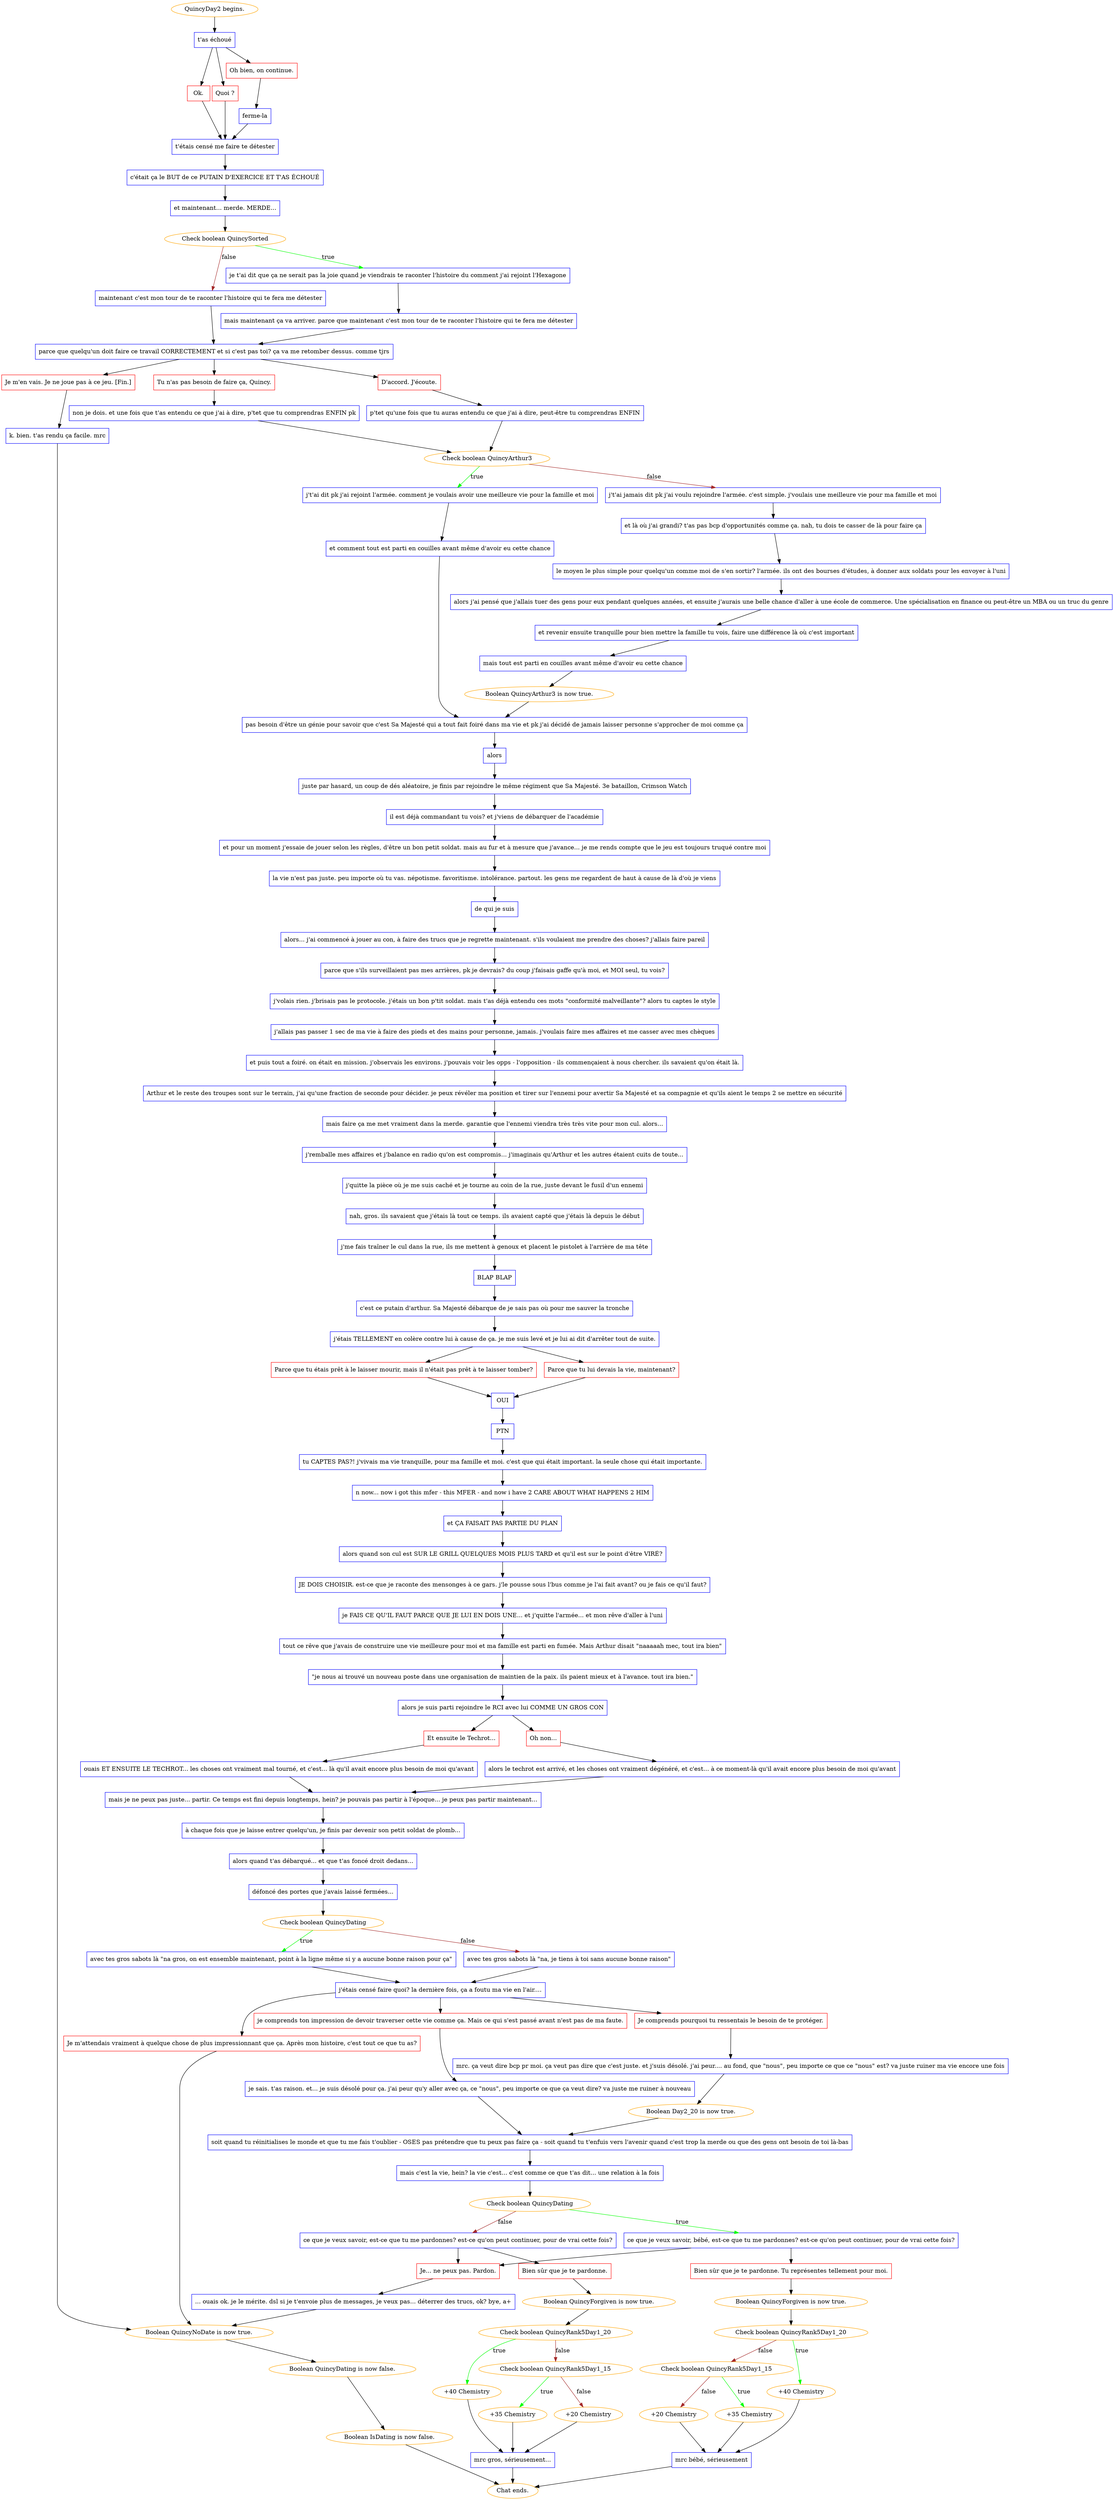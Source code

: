 digraph {
	"QuincyDay2 begins." [color=orange];
		"QuincyDay2 begins." -> j3064269707;
	j3064269707 [label="t'as échoué",shape=box,color=blue];
		j3064269707 -> j237445063;
		j3064269707 -> j4200317309;
		j3064269707 -> j3567866390;
	j237445063 [label="Ok.",shape=box,color=red];
		j237445063 -> j4013353328;
	j4200317309 [label="Quoi ?",shape=box,color=red];
		j4200317309 -> j4013353328;
	j3567866390 [label="Oh bien, on continue.",shape=box,color=red];
		j3567866390 -> j1343203311;
	j4013353328 [label="t'étais censé me faire te détester",shape=box,color=blue];
		j4013353328 -> j3297920957;
	j1343203311 [label="ferme-la",shape=box,color=blue];
		j1343203311 -> j4013353328;
	j3297920957 [label="c'était ça le BUT de ce PUTAIN D'EXERCICE ET T'AS ÉCHOUÉ",shape=box,color=blue];
		j3297920957 -> j2795199385;
	j2795199385 [label="et maintenant... merde. MERDE...",shape=box,color=blue];
		j2795199385 -> j1602321695;
	j1602321695 [label="Check boolean QuincySorted",color=orange];
		j1602321695 -> j4224300542 [label=true,color=green];
		j1602321695 -> j1932322569 [label=false,color=brown];
	j4224300542 [label="je t'ai dit que ça ne serait pas la joie quand je viendrais te raconter l'histoire du comment j'ai rejoint l'Hexagone",shape=box,color=blue];
		j4224300542 -> j3396071544;
	j1932322569 [label="maintenant c'est mon tour de te raconter l'histoire qui te fera me détester",shape=box,color=blue];
		j1932322569 -> j3563218941;
	j3396071544 [label="mais maintenant ça va arriver. parce que maintenant c'est mon tour de te raconter l'histoire qui te fera me détester",shape=box,color=blue];
		j3396071544 -> j3563218941;
	j3563218941 [label="parce que quelqu'un doit faire ce travail CORRECTEMENT et si c'est pas toi? ça va me retomber dessus. comme tjrs",shape=box,color=blue];
		j3563218941 -> j759734090;
		j3563218941 -> j4004983248;
		j3563218941 -> j135756758;
	j759734090 [label="D'accord. J'écoute.",shape=box,color=red];
		j759734090 -> j3178483383;
	j4004983248 [label="Tu n'as pas besoin de faire ça, Quincy.",shape=box,color=red];
		j4004983248 -> j3216746664;
	j135756758 [label="Je m'en vais. Je ne joue pas à ce jeu. [Fin.]",shape=box,color=red];
		j135756758 -> j2797919712;
	j3178483383 [label="p'tet qu'une fois que tu auras entendu ce que j'ai à dire, peut-être tu comprendras ENFIN",shape=box,color=blue];
		j3178483383 -> j2846131231;
	j3216746664 [label="non je dois. et une fois que t'as entendu ce que j'ai à dire, p'tet que tu comprendras ENFIN pk",shape=box,color=blue];
		j3216746664 -> j2846131231;
	j2797919712 [label="k. bien. t'as rendu ça facile. mrc",shape=box,color=blue];
		j2797919712 -> j2319655028;
	j2846131231 [label="Check boolean QuincyArthur3",color=orange];
		j2846131231 -> j546942938 [label=true,color=green];
		j2846131231 -> j3202953095 [label=false,color=brown];
	j2319655028 [label="Boolean QuincyNoDate is now true.",color=orange];
		j2319655028 -> j1884175600;
	j546942938 [label="j't'ai dit pk j'ai rejoint l'armée. comment je voulais avoir une meilleure vie pour la famille et moi",shape=box,color=blue];
		j546942938 -> j78794244;
	j3202953095 [label="j't'ai jamais dit pk j'ai voulu rejoindre l'armée. c'est simple. j'voulais une meilleure vie pour ma famille et moi",shape=box,color=blue];
		j3202953095 -> j2456601909;
	j1884175600 [label="Boolean QuincyDating is now false.",color=orange];
		j1884175600 -> j1242024027;
	j78794244 [label="et comment tout est parti en couilles avant même d'avoir eu cette chance",shape=box,color=blue];
		j78794244 -> j1632187500;
	j2456601909 [label="et là où j'ai grandi? t'as pas bcp d'opportunités comme ça. nah, tu dois te casser de là pour faire ça",shape=box,color=blue];
		j2456601909 -> j3935539188;
	j1242024027 [label="Boolean IsDating is now false.",color=orange];
		j1242024027 -> "Chat ends.";
	j1632187500 [label="pas besoin d'être un génie pour savoir que c'est Sa Majesté qui a tout fait foiré dans ma vie et pk j'ai décidé de jamais laisser personne s'approcher de moi comme ça",shape=box,color=blue];
		j1632187500 -> j2120942062;
	j3935539188 [label="le moyen le plus simple pour quelqu'un comme moi de s'en sortir? l'armée. ils ont des bourses d'études, à donner aux soldats pour les envoyer à l'uni",shape=box,color=blue];
		j3935539188 -> j339839306;
	"Chat ends." [color=orange];
	j2120942062 [label="alors",shape=box,color=blue];
		j2120942062 -> j1972249860;
	j339839306 [label="alors j'ai pensé que j'allais tuer des gens pour eux pendant quelques années, et ensuite j'aurais une belle chance d'aller à une école de commerce. Une spécialisation en finance ou peut-être un MBA ou un truc du genre",shape=box,color=blue];
		j339839306 -> j4008614683;
	j1972249860 [label="juste par hasard, un coup de dés aléatoire, je finis par rejoindre le même régiment que Sa Majesté. 3e bataillon, Crimson Watch",shape=box,color=blue];
		j1972249860 -> j4291797560;
	j4008614683 [label="et revenir ensuite tranquille pour bien mettre la famille tu vois, faire une différence là où c'est important",shape=box,color=blue];
		j4008614683 -> j706031213;
	j4291797560 [label="il est déjà commandant tu vois? et j'viens de débarquer de l'académie",shape=box,color=blue];
		j4291797560 -> j2509069803;
	j706031213 [label="mais tout est parti en couilles avant même d'avoir eu cette chance",shape=box,color=blue];
		j706031213 -> j997987188;
	j2509069803 [label="et pour un moment j'essaie de jouer selon les règles, d'être un bon petit soldat. mais au fur et à mesure que j'avance... je me rends compte que le jeu est toujours truqué contre moi",shape=box,color=blue];
		j2509069803 -> j3634652897;
	j997987188 [label="Boolean QuincyArthur3 is now true.",color=orange];
		j997987188 -> j1632187500;
	j3634652897 [label="la vie n'est pas juste. peu importe où tu vas. népotisme. favoritisme. intolérance. partout. les gens me regardent de haut à cause de là d'où je viens",shape=box,color=blue];
		j3634652897 -> j768307660;
	j768307660 [label="de qui je suis",shape=box,color=blue];
		j768307660 -> j2977339357;
	j2977339357 [label="alors... j'ai commencé à jouer au con, à faire des trucs que je regrette maintenant. s'ils voulaient me prendre des choses? j'allais faire pareil",shape=box,color=blue];
		j2977339357 -> j944933720;
	j944933720 [label="parce que s'ils surveillaient pas mes arrières, pk je devrais? du coup j'faisais gaffe qu'à moi, et MOI seul, tu vois?",shape=box,color=blue];
		j944933720 -> j4191425797;
	j4191425797 [label="j'volais rien. j'brisais pas le protocole. j'étais un bon p'tit soldat. mais t'as déjà entendu ces mots \"conformité malveillante\"? alors tu captes le style",shape=box,color=blue];
		j4191425797 -> j2718889309;
	j2718889309 [label="j'allais pas passer 1 sec de ma vie à faire des pieds et des mains pour personne, jamais. j'voulais faire mes affaires et me casser avec mes chèques",shape=box,color=blue];
		j2718889309 -> j3454813670;
	j3454813670 [label="et puis tout a foiré. on était en mission. j'observais les environs. j'pouvais voir les opps - l'opposition - ils commençaient à nous chercher. ils savaient qu'on était là.",shape=box,color=blue];
		j3454813670 -> j2490699222;
	j2490699222 [label="Arthur et le reste des troupes sont sur le terrain, j'ai qu'une fraction de seconde pour décider. je peux révéler ma position et tirer sur l'ennemi pour avertir Sa Majesté et sa compagnie et qu'ils aient le temps 2 se mettre en sécurité",shape=box,color=blue];
		j2490699222 -> j626629878;
	j626629878 [label="mais faire ça me met vraiment dans la merde. garantie que l'ennemi viendra très très vite pour mon cul. alors...",shape=box,color=blue];
		j626629878 -> j2383033244;
	j2383033244 [label="j'remballe mes affaires et j'balance en radio qu'on est compromis... j'imaginais qu'Arthur et les autres étaient cuits de toute...",shape=box,color=blue];
		j2383033244 -> j308212316;
	j308212316 [label="j'quitte la pièce où je me suis caché et je tourne au coin de la rue, juste devant le fusil d'un ennemi",shape=box,color=blue];
		j308212316 -> j2505612586;
	j2505612586 [label="nah, gros. ils savaient que j'étais là tout ce temps. ils avaient capté que j'étais là depuis le début",shape=box,color=blue];
		j2505612586 -> j3251213684;
	j3251213684 [label="j'me fais traîner le cul dans la rue, ils me mettent à genoux et placent le pistolet à l'arrière de ma tête",shape=box,color=blue];
		j3251213684 -> j1431421057;
	j1431421057 [label="BLAP BLAP",shape=box,color=blue];
		j1431421057 -> j2783601167;
	j2783601167 [label="c'est ce putain d'arthur. Sa Majesté débarque de je sais pas où pour me sauver la tronche",shape=box,color=blue];
		j2783601167 -> j10481049;
	j10481049 [label="j'étais TELLEMENT en colère contre lui à cause de ça. je me suis levé et je lui ai dit d'arrêter tout de suite.",shape=box,color=blue];
		j10481049 -> j3985440890;
		j10481049 -> j2008408341;
	j3985440890 [label="Parce que tu étais prêt à le laisser mourir, mais il n'était pas prêt à te laisser tomber?",shape=box,color=red];
		j3985440890 -> j2398371023;
	j2008408341 [label="Parce que tu lui devais la vie, maintenant?",shape=box,color=red];
		j2008408341 -> j2398371023;
	j2398371023 [label="OUI",shape=box,color=blue];
		j2398371023 -> j42135387;
	j42135387 [label="PTN",shape=box,color=blue];
		j42135387 -> j3402933578;
	j3402933578 [label="tu CAPTES PAS?! j'vivais ma vie tranquille, pour ma famille et moi. c'est que qui était important. la seule chose qui était importante.",shape=box,color=blue];
		j3402933578 -> j3000311460;
	j3000311460 [label="n now... now i got this mfer - this MFER - and now i have 2 CARE ABOUT WHAT HAPPENS 2 HIM",shape=box,color=blue];
		j3000311460 -> j987161980;
	j987161980 [label="et ÇA FAISAIT PAS PARTIE DU PLAN",shape=box,color=blue];
		j987161980 -> j2769458989;
	j2769458989 [label="alors quand son cul est SUR LE GRILL QUELQUES MOIS PLUS TARD et qu'il est sur le point d'être VIRÉ?",shape=box,color=blue];
		j2769458989 -> j1486856142;
	j1486856142 [label="JE DOIS CHOISIR. est-ce que je raconte des mensonges à ce gars. j'le pousse sous l'bus comme je l'ai fait avant? ou je fais ce qu'il faut?",shape=box,color=blue];
		j1486856142 -> j934261529;
	j934261529 [label="je FAIS CE QU'IL FAUT PARCE QUE JE LUI EN DOIS UNE... et j'quitte l'armée... et mon rêve d'aller à l'uni",shape=box,color=blue];
		j934261529 -> j168673172;
	j168673172 [label="tout ce rêve que j'avais de construire une vie meilleure pour moi et ma famille est parti en fumée. Mais Arthur disait \"naaaaah mec, tout ira bien\"",shape=box,color=blue];
		j168673172 -> j538646876;
	j538646876 [label="\"je nous ai trouvé un nouveau poste dans une organisation de maintien de la paix. ils paient mieux et à l'avance. tout ira bien.\"",shape=box,color=blue];
		j538646876 -> j1655824724;
	j1655824724 [label="alors je suis parti rejoindre le RCI avec lui COMME UN GROS CON",shape=box,color=blue];
		j1655824724 -> j498452428;
		j1655824724 -> j2230919618;
	j498452428 [label="Et ensuite le Techrot...",shape=box,color=red];
		j498452428 -> j3045267307;
	j2230919618 [label="Oh non...",shape=box,color=red];
		j2230919618 -> j1161653830;
	j3045267307 [label="ouais ET ENSUITE LE TECHROT... les choses ont vraiment mal tourné, et c'est... là qu'il avait encore plus besoin de moi qu'avant",shape=box,color=blue];
		j3045267307 -> j1297818173;
	j1161653830 [label="alors le techrot est arrivé, et les choses ont vraiment dégénéré, et c'est... à ce moment-là qu'il avait encore plus besoin de moi qu'avant",shape=box,color=blue];
		j1161653830 -> j1297818173;
	j1297818173 [label="mais je ne peux pas juste... partir. Ce temps est fini depuis longtemps, hein? je pouvais pas partir à l'époque... je peux pas partir maintenant...",shape=box,color=blue];
		j1297818173 -> j1262182237;
	j1262182237 [label="à chaque fois que je laisse entrer quelqu'un, je finis par devenir son petit soldat de plomb...",shape=box,color=blue];
		j1262182237 -> j43255137;
	j43255137 [label="alors quand t'as débarqué... et que t'as foncé droit dedans...",shape=box,color=blue];
		j43255137 -> j3926604618;
	j3926604618 [label="défoncé des portes que j'avais laissé fermées...",shape=box,color=blue];
		j3926604618 -> j1024679802;
	j1024679802 [label="Check boolean QuincyDating",color=orange];
		j1024679802 -> j2655456643 [label=true,color=green];
		j1024679802 -> j49334678 [label=false,color=brown];
	j2655456643 [label="avec tes gros sabots là \"na gros, on est ensemble maintenant, point à la ligne même si y a aucune bonne raison pour ça\"",shape=box,color=blue];
		j2655456643 -> j3900079128;
	j49334678 [label="avec tes gros sabots là \"na, je tiens à toi sans aucune bonne raison\"",shape=box,color=blue];
		j49334678 -> j3900079128;
	j3900079128 [label="j'étais censé faire quoi? la dernière fois, ça a foutu ma vie en l'air....",shape=box,color=blue];
		j3900079128 -> j683379414;
		j3900079128 -> j3274892889;
		j3900079128 -> j1956813358;
	j683379414 [label="je comprends ton impression de devoir traverser cette vie comme ça. Mais ce qui s'est passé avant n'est pas de ma faute.",shape=box,color=red];
		j683379414 -> j1861682173;
	j3274892889 [label="Je comprends pourquoi tu ressentais le besoin de te protéger.",shape=box,color=red];
		j3274892889 -> j741190612;
	j1956813358 [label="Je m'attendais vraiment à quelque chose de plus impressionnant que ça. Après mon histoire, c'est tout ce que tu as?",shape=box,color=red];
		j1956813358 -> j2319655028;
	j1861682173 [label="je sais. t'as raison. et... je suis désolé pour ça. j'ai peur qu'y aller avec ça, ce \"nous\", peu importe ce que ça veut dire? va juste me ruiner à nouveau",shape=box,color=blue];
		j1861682173 -> j433525772;
	j741190612 [label="mrc. ça veut dire bcp pr moi. ça veut pas dire que c'est juste. et j'suis désolé. j'ai peur.... au fond, que \"nous\", peu importe ce que ce \"nous\" est? va juste ruiner ma vie encore une fois",shape=box,color=blue];
		j741190612 -> j1110254504;
	j433525772 [label="soit quand tu réinitialises le monde et que tu me fais t'oublier - OSES pas prétendre que tu peux pas faire ça - soit quand tu t'enfuis vers l'avenir quand c'est trop la merde ou que des gens ont besoin de toi là-bas",shape=box,color=blue];
		j433525772 -> j637442394;
	j1110254504 [label="Boolean Day2_20 is now true.",color=orange];
		j1110254504 -> j433525772;
	j637442394 [label="mais c'est la vie, hein? la vie c'est... c'est comme ce que t'as dit... une relation à la fois",shape=box,color=blue];
		j637442394 -> j3341990552;
	j3341990552 [label="Check boolean QuincyDating",color=orange];
		j3341990552 -> j67252779 [label=true,color=green];
		j3341990552 -> j2401702387 [label=false,color=brown];
	j67252779 [label="ce que je veux savoir, bébé, est-ce que tu me pardonnes? est-ce qu'on peut continuer, pour de vrai cette fois?",shape=box,color=blue];
		j67252779 -> j518987038;
		j67252779 -> j2403855412;
	j2401702387 [label="ce que je veux savoir, est-ce que tu me pardonnes? est-ce qu'on peut continuer, pour de vrai cette fois?",shape=box,color=blue];
		j2401702387 -> j3815791548;
		j2401702387 -> j2403855412;
	j518987038 [label="Bien sûr que je te pardonne. Tu représentes tellement pour moi.",shape=box,color=red];
		j518987038 -> j579010676;
	j2403855412 [label="Je... ne peux pas. Pardon.",shape=box,color=red];
		j2403855412 -> j915597792;
	j3815791548 [label="Bien sûr que je te pardonne.",shape=box,color=red];
		j3815791548 -> j2641407865;
	j579010676 [label="Boolean QuincyForgiven is now true.",color=orange];
		j579010676 -> j3990608872;
	j915597792 [label="... ouais ok. je le mérite. dsl si je t'envoie plus de messages, je veux pas... déterrer des trucs, ok? bye, a+",shape=box,color=blue];
		j915597792 -> j2319655028;
	j2641407865 [label="Boolean QuincyForgiven is now true.",color=orange];
		j2641407865 -> j3198299229;
	j3990608872 [label="Check boolean QuincyRank5Day1_20",color=orange];
		j3990608872 -> j2956152416 [label=true,color=green];
		j3990608872 -> j620959551 [label=false,color=brown];
	j3198299229 [label="Check boolean QuincyRank5Day1_20",color=orange];
		j3198299229 -> j1698134003 [label=true,color=green];
		j3198299229 -> j2557280760 [label=false,color=brown];
	j2956152416 [label="+40 Chemistry",color=orange];
		j2956152416 -> j1374844716;
	j620959551 [label="Check boolean QuincyRank5Day1_15",color=orange];
		j620959551 -> j2671218275 [label=true,color=green];
		j620959551 -> j3152904757 [label=false,color=brown];
	j1698134003 [label="+40 Chemistry",color=orange];
		j1698134003 -> j646837656;
	j2557280760 [label="Check boolean QuincyRank5Day1_15",color=orange];
		j2557280760 -> j941035143 [label=true,color=green];
		j2557280760 -> j860565569 [label=false,color=brown];
	j1374844716 [label="mrc bébé, sérieusement",shape=box,color=blue];
		j1374844716 -> "Chat ends.";
	j2671218275 [label="+35 Chemistry",color=orange];
		j2671218275 -> j1374844716;
	j3152904757 [label="+20 Chemistry",color=orange];
		j3152904757 -> j1374844716;
	j646837656 [label="mrc gros, sérieusement...",shape=box,color=blue];
		j646837656 -> "Chat ends.";
	j941035143 [label="+35 Chemistry",color=orange];
		j941035143 -> j646837656;
	j860565569 [label="+20 Chemistry",color=orange];
		j860565569 -> j646837656;
}